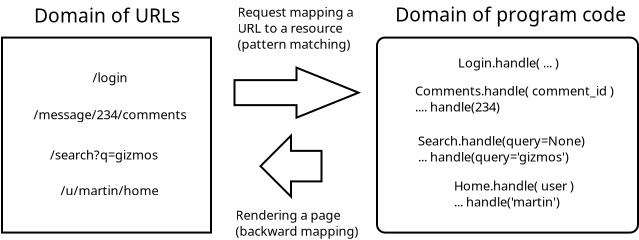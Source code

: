 <?xml version="1.0" encoding="UTF-8"?>
<dia:diagram xmlns:dia="http://www.lysator.liu.se/~alla/dia/">
  <dia:layer name="Background" visible="true">
    <dia:group>
      <dia:group>
        <dia:object type="Flowchart - Box" version="0" id="O0">
          <dia:attribute name="obj_pos">
            <dia:point val="29.2,10.5"/>
          </dia:attribute>
          <dia:attribute name="obj_bb">
            <dia:rectangle val="29.15,10.45;42.3,20.3"/>
          </dia:attribute>
          <dia:attribute name="elem_corner">
            <dia:point val="29.2,10.5"/>
          </dia:attribute>
          <dia:attribute name="elem_width">
            <dia:real val="13.05"/>
          </dia:attribute>
          <dia:attribute name="elem_height">
            <dia:real val="9.75"/>
          </dia:attribute>
          <dia:attribute name="show_background">
            <dia:boolean val="true"/>
          </dia:attribute>
          <dia:attribute name="corner_radius">
            <dia:real val="0.4"/>
          </dia:attribute>
          <dia:attribute name="padding">
            <dia:real val="0.5"/>
          </dia:attribute>
          <dia:attribute name="text">
            <dia:composite type="text">
              <dia:attribute name="string">
                <dia:string>##</dia:string>
              </dia:attribute>
              <dia:attribute name="font">
                <dia:font family="sans" style="0" name="Helvetica"/>
              </dia:attribute>
              <dia:attribute name="height">
                <dia:real val="0.8"/>
              </dia:attribute>
              <dia:attribute name="pos">
                <dia:point val="35.725,15.525"/>
              </dia:attribute>
              <dia:attribute name="color">
                <dia:color val="#000000"/>
              </dia:attribute>
              <dia:attribute name="alignment">
                <dia:enum val="1"/>
              </dia:attribute>
            </dia:composite>
          </dia:attribute>
        </dia:object>
        <dia:object type="Standard - Text" version="0" id="O1">
          <dia:attribute name="obj_pos">
            <dia:point val="33.25,12"/>
          </dia:attribute>
          <dia:attribute name="obj_bb">
            <dia:rectangle val="33.25,11.45;38.3,13.2"/>
          </dia:attribute>
          <dia:attribute name="text">
            <dia:composite type="text">
              <dia:attribute name="string">
                <dia:string>#Login.handle( ... )
#</dia:string>
              </dia:attribute>
              <dia:attribute name="font">
                <dia:font family="sans" style="0" name="Helvetica"/>
              </dia:attribute>
              <dia:attribute name="height">
                <dia:real val="0.8"/>
              </dia:attribute>
              <dia:attribute name="pos">
                <dia:point val="33.25,12"/>
              </dia:attribute>
              <dia:attribute name="color">
                <dia:color val="#000000"/>
              </dia:attribute>
              <dia:attribute name="alignment">
                <dia:enum val="0"/>
              </dia:attribute>
            </dia:composite>
          </dia:attribute>
        </dia:object>
        <dia:object type="Standard - Text" version="0" id="O2">
          <dia:attribute name="obj_pos">
            <dia:point val="31.1,13.4"/>
          </dia:attribute>
          <dia:attribute name="obj_bb">
            <dia:rectangle val="31.1,12.85;41,14.6"/>
          </dia:attribute>
          <dia:attribute name="text">
            <dia:composite type="text">
              <dia:attribute name="string">
                <dia:string>#Comments.handle( comment_id )
.... handle(234)#</dia:string>
              </dia:attribute>
              <dia:attribute name="font">
                <dia:font family="sans" style="0" name="Helvetica"/>
              </dia:attribute>
              <dia:attribute name="height">
                <dia:real val="0.8"/>
              </dia:attribute>
              <dia:attribute name="pos">
                <dia:point val="31.1,13.4"/>
              </dia:attribute>
              <dia:attribute name="color">
                <dia:color val="#000000"/>
              </dia:attribute>
              <dia:attribute name="alignment">
                <dia:enum val="0"/>
              </dia:attribute>
            </dia:composite>
          </dia:attribute>
        </dia:object>
        <dia:object type="Standard - Text" version="0" id="O3">
          <dia:attribute name="obj_pos">
            <dia:point val="31.25,15.9"/>
          </dia:attribute>
          <dia:attribute name="obj_bb">
            <dia:rectangle val="31.25,15.35;39.7,17.1"/>
          </dia:attribute>
          <dia:attribute name="text">
            <dia:composite type="text">
              <dia:attribute name="string">
                <dia:string>#Search.handle(query=None)
... handle(query='gizmos')#</dia:string>
              </dia:attribute>
              <dia:attribute name="font">
                <dia:font family="sans" style="0" name="Helvetica"/>
              </dia:attribute>
              <dia:attribute name="height">
                <dia:real val="0.8"/>
              </dia:attribute>
              <dia:attribute name="pos">
                <dia:point val="31.25,15.9"/>
              </dia:attribute>
              <dia:attribute name="color">
                <dia:color val="#000000"/>
              </dia:attribute>
              <dia:attribute name="alignment">
                <dia:enum val="0"/>
              </dia:attribute>
            </dia:composite>
          </dia:attribute>
        </dia:object>
        <dia:object type="Standard - Text" version="0" id="O4">
          <dia:attribute name="obj_pos">
            <dia:point val="33.05,18.15"/>
          </dia:attribute>
          <dia:attribute name="obj_bb">
            <dia:rectangle val="33.05,17.6;39.15,19.35"/>
          </dia:attribute>
          <dia:attribute name="text">
            <dia:composite type="text">
              <dia:attribute name="string">
                <dia:string>#Home.handle( user )
... handle('martin')#</dia:string>
              </dia:attribute>
              <dia:attribute name="font">
                <dia:font family="sans" style="0" name="Helvetica"/>
              </dia:attribute>
              <dia:attribute name="height">
                <dia:real val="0.8"/>
              </dia:attribute>
              <dia:attribute name="pos">
                <dia:point val="33.05,18.15"/>
              </dia:attribute>
              <dia:attribute name="color">
                <dia:color val="#000000"/>
              </dia:attribute>
              <dia:attribute name="alignment">
                <dia:enum val="0"/>
              </dia:attribute>
            </dia:composite>
          </dia:attribute>
        </dia:object>
      </dia:group>
      <dia:object type="Standard - Text" version="0" id="O5">
        <dia:attribute name="obj_pos">
          <dia:point val="30.113,9.699"/>
        </dia:attribute>
        <dia:attribute name="obj_bb">
          <dia:rectangle val="30.113,8.849;41.364,10.299"/>
        </dia:attribute>
        <dia:attribute name="text">
          <dia:composite type="text">
            <dia:attribute name="string">
              <dia:string>#Domain of program code#</dia:string>
            </dia:attribute>
            <dia:attribute name="font">
              <dia:font family="sans" style="0" name="Helvetica"/>
            </dia:attribute>
            <dia:attribute name="height">
              <dia:real val="1.2"/>
            </dia:attribute>
            <dia:attribute name="pos">
              <dia:point val="30.113,9.699"/>
            </dia:attribute>
            <dia:attribute name="color">
              <dia:color val="#000000"/>
            </dia:attribute>
            <dia:attribute name="alignment">
              <dia:enum val="0"/>
            </dia:attribute>
          </dia:composite>
        </dia:attribute>
      </dia:object>
    </dia:group>
    <dia:group>
      <dia:group>
        <dia:object type="Flowchart - Box" version="0" id="O6">
          <dia:attribute name="obj_pos">
            <dia:point val="10.45,10.5"/>
          </dia:attribute>
          <dia:attribute name="obj_bb">
            <dia:rectangle val="10.4,10.45;20.95,20.3"/>
          </dia:attribute>
          <dia:attribute name="elem_corner">
            <dia:point val="10.45,10.5"/>
          </dia:attribute>
          <dia:attribute name="elem_width">
            <dia:real val="10.45"/>
          </dia:attribute>
          <dia:attribute name="elem_height">
            <dia:real val="9.75"/>
          </dia:attribute>
          <dia:attribute name="show_background">
            <dia:boolean val="true"/>
          </dia:attribute>
          <dia:attribute name="padding">
            <dia:real val="0.5"/>
          </dia:attribute>
          <dia:attribute name="text">
            <dia:composite type="text">
              <dia:attribute name="string">
                <dia:string>##</dia:string>
              </dia:attribute>
              <dia:attribute name="font">
                <dia:font family="sans" style="0" name="Helvetica"/>
              </dia:attribute>
              <dia:attribute name="height">
                <dia:real val="0.8"/>
              </dia:attribute>
              <dia:attribute name="pos">
                <dia:point val="15.675,15.525"/>
              </dia:attribute>
              <dia:attribute name="color">
                <dia:color val="#000000"/>
              </dia:attribute>
              <dia:attribute name="alignment">
                <dia:enum val="1"/>
              </dia:attribute>
            </dia:composite>
          </dia:attribute>
        </dia:object>
        <dia:object type="Standard - Text" version="0" id="O7">
          <dia:attribute name="obj_pos">
            <dia:point val="12.85,16.6"/>
          </dia:attribute>
          <dia:attribute name="obj_bb">
            <dia:rectangle val="12.85,16.05;18.4,17"/>
          </dia:attribute>
          <dia:attribute name="text">
            <dia:composite type="text">
              <dia:attribute name="string">
                <dia:string>#/search?q=gizmos#</dia:string>
              </dia:attribute>
              <dia:attribute name="font">
                <dia:font family="sans" style="0" name="Helvetica"/>
              </dia:attribute>
              <dia:attribute name="height">
                <dia:real val="0.8"/>
              </dia:attribute>
              <dia:attribute name="pos">
                <dia:point val="12.85,16.6"/>
              </dia:attribute>
              <dia:attribute name="color">
                <dia:color val="#000000"/>
              </dia:attribute>
              <dia:attribute name="alignment">
                <dia:enum val="0"/>
              </dia:attribute>
            </dia:composite>
          </dia:attribute>
        </dia:object>
        <dia:object type="Standard - Text" version="0" id="O8">
          <dia:attribute name="obj_pos">
            <dia:point val="13.37,18.385"/>
          </dia:attribute>
          <dia:attribute name="obj_bb">
            <dia:rectangle val="13.37,17.835;17.87,18.785"/>
          </dia:attribute>
          <dia:attribute name="text">
            <dia:composite type="text">
              <dia:attribute name="string">
                <dia:string>#/u/martin/home#</dia:string>
              </dia:attribute>
              <dia:attribute name="font">
                <dia:font family="sans" style="0" name="Helvetica"/>
              </dia:attribute>
              <dia:attribute name="height">
                <dia:real val="0.8"/>
              </dia:attribute>
              <dia:attribute name="pos">
                <dia:point val="13.37,18.385"/>
              </dia:attribute>
              <dia:attribute name="color">
                <dia:color val="#000000"/>
              </dia:attribute>
              <dia:attribute name="alignment">
                <dia:enum val="0"/>
              </dia:attribute>
            </dia:composite>
          </dia:attribute>
        </dia:object>
        <dia:object type="Standard - Text" version="0" id="O9">
          <dia:attribute name="obj_pos">
            <dia:point val="14.97,12.735"/>
          </dia:attribute>
          <dia:attribute name="obj_bb">
            <dia:rectangle val="14.97,12.185;16.62,13.135"/>
          </dia:attribute>
          <dia:attribute name="text">
            <dia:composite type="text">
              <dia:attribute name="string">
                <dia:string>#/login#</dia:string>
              </dia:attribute>
              <dia:attribute name="font">
                <dia:font family="sans" style="0" name="Helvetica"/>
              </dia:attribute>
              <dia:attribute name="height">
                <dia:real val="0.8"/>
              </dia:attribute>
              <dia:attribute name="pos">
                <dia:point val="14.97,12.735"/>
              </dia:attribute>
              <dia:attribute name="color">
                <dia:color val="#000000"/>
              </dia:attribute>
              <dia:attribute name="alignment">
                <dia:enum val="0"/>
              </dia:attribute>
            </dia:composite>
          </dia:attribute>
        </dia:object>
        <dia:object type="Standard - Text" version="0" id="O10">
          <dia:attribute name="obj_pos">
            <dia:point val="12.02,14.585"/>
          </dia:attribute>
          <dia:attribute name="obj_bb">
            <dia:rectangle val="12.02,14.035;19.67,14.985"/>
          </dia:attribute>
          <dia:attribute name="text">
            <dia:composite type="text">
              <dia:attribute name="string">
                <dia:string>#/message/234/comments#</dia:string>
              </dia:attribute>
              <dia:attribute name="font">
                <dia:font family="sans" style="0" name="Helvetica"/>
              </dia:attribute>
              <dia:attribute name="height">
                <dia:real val="0.8"/>
              </dia:attribute>
              <dia:attribute name="pos">
                <dia:point val="12.02,14.585"/>
              </dia:attribute>
              <dia:attribute name="color">
                <dia:color val="#000000"/>
              </dia:attribute>
              <dia:attribute name="alignment">
                <dia:enum val="0"/>
              </dia:attribute>
            </dia:composite>
          </dia:attribute>
        </dia:object>
      </dia:group>
      <dia:object type="Standard - Text" version="0" id="O11">
        <dia:attribute name="obj_pos">
          <dia:point val="12.05,9.75"/>
        </dia:attribute>
        <dia:attribute name="obj_bb">
          <dia:rectangle val="12.05,8.9;19.15,10.35"/>
        </dia:attribute>
        <dia:attribute name="text">
          <dia:composite type="text">
            <dia:attribute name="string">
              <dia:string>#Domain of URLs#</dia:string>
            </dia:attribute>
            <dia:attribute name="font">
              <dia:font family="sans" style="0" name="Helvetica"/>
            </dia:attribute>
            <dia:attribute name="height">
              <dia:real val="1.2"/>
            </dia:attribute>
            <dia:attribute name="pos">
              <dia:point val="12.05,9.75"/>
            </dia:attribute>
            <dia:attribute name="color">
              <dia:color val="#000000"/>
            </dia:attribute>
            <dia:attribute name="alignment">
              <dia:enum val="0"/>
            </dia:attribute>
          </dia:composite>
        </dia:attribute>
      </dia:object>
    </dia:group>
    <dia:object type="Geometric - Right Arrow" version="0" id="O12">
      <dia:attribute name="obj_pos">
        <dia:point val="22.075,12.004"/>
      </dia:attribute>
      <dia:attribute name="obj_bb">
        <dia:rectangle val="22.025,11.93;28.409,14.578"/>
      </dia:attribute>
      <dia:attribute name="elem_corner">
        <dia:point val="22.075,12.004"/>
      </dia:attribute>
      <dia:attribute name="elem_width">
        <dia:real val="6.2"/>
      </dia:attribute>
      <dia:attribute name="elem_height">
        <dia:real val="2.5"/>
      </dia:attribute>
      <dia:attribute name="line_width">
        <dia:real val="0.1"/>
      </dia:attribute>
      <dia:attribute name="line_colour">
        <dia:color val="#000000"/>
      </dia:attribute>
      <dia:attribute name="fill_colour">
        <dia:color val="#ffffff"/>
      </dia:attribute>
      <dia:attribute name="show_background">
        <dia:boolean val="true"/>
      </dia:attribute>
      <dia:attribute name="line_style">
        <dia:enum val="0"/>
        <dia:real val="0.1"/>
      </dia:attribute>
      <dia:attribute name="flip_horizontal">
        <dia:boolean val="false"/>
      </dia:attribute>
      <dia:attribute name="flip_vertical">
        <dia:boolean val="false"/>
      </dia:attribute>
    </dia:object>
    <dia:object type="Geometric - Left Arrow" version="0" id="O13">
      <dia:attribute name="obj_pos">
        <dia:point val="23.375,15.404"/>
      </dia:attribute>
      <dia:attribute name="obj_bb">
        <dia:rectangle val="23.304,15.283;26.475,18.575"/>
      </dia:attribute>
      <dia:attribute name="elem_corner">
        <dia:point val="23.375,15.404"/>
      </dia:attribute>
      <dia:attribute name="elem_width">
        <dia:real val="3.05"/>
      </dia:attribute>
      <dia:attribute name="elem_height">
        <dia:real val="3.05"/>
      </dia:attribute>
      <dia:attribute name="line_width">
        <dia:real val="0.1"/>
      </dia:attribute>
      <dia:attribute name="line_colour">
        <dia:color val="#000000"/>
      </dia:attribute>
      <dia:attribute name="fill_colour">
        <dia:color val="#ffffff"/>
      </dia:attribute>
      <dia:attribute name="show_background">
        <dia:boolean val="true"/>
      </dia:attribute>
      <dia:attribute name="line_style">
        <dia:enum val="0"/>
        <dia:real val="0.1"/>
      </dia:attribute>
      <dia:attribute name="flip_horizontal">
        <dia:boolean val="false"/>
      </dia:attribute>
      <dia:attribute name="flip_vertical">
        <dia:boolean val="false"/>
      </dia:attribute>
    </dia:object>
    <dia:object type="Standard - Text" version="0" id="O14">
      <dia:attribute name="obj_pos">
        <dia:point val="22.225,9.454"/>
      </dia:attribute>
      <dia:attribute name="obj_bb">
        <dia:rectangle val="22.225,8.886;28.192,11.489"/>
      </dia:attribute>
      <dia:attribute name="text">
        <dia:composite type="text">
          <dia:attribute name="string">
            <dia:string>#Request mapping a 
URL to a resource
(pattern matching)#</dia:string>
          </dia:attribute>
          <dia:attribute name="font">
            <dia:font family="sans" style="0" name="Helvetica"/>
          </dia:attribute>
          <dia:attribute name="height">
            <dia:real val="0.8"/>
          </dia:attribute>
          <dia:attribute name="pos">
            <dia:point val="22.225,9.454"/>
          </dia:attribute>
          <dia:attribute name="color">
            <dia:color val="#000000"/>
          </dia:attribute>
          <dia:attribute name="alignment">
            <dia:enum val="0"/>
          </dia:attribute>
        </dia:composite>
      </dia:attribute>
    </dia:object>
    <dia:object type="Standard - Text" version="0" id="O15">
      <dia:attribute name="obj_pos">
        <dia:point val="22.125,19.604"/>
      </dia:attribute>
      <dia:attribute name="obj_bb">
        <dia:rectangle val="22.125,19.036;28.343,20.839"/>
      </dia:attribute>
      <dia:attribute name="text">
        <dia:composite type="text">
          <dia:attribute name="string">
            <dia:string>#Rendering a page
(backward mapping)#</dia:string>
          </dia:attribute>
          <dia:attribute name="font">
            <dia:font family="sans" style="0" name="Helvetica"/>
          </dia:attribute>
          <dia:attribute name="height">
            <dia:real val="0.8"/>
          </dia:attribute>
          <dia:attribute name="pos">
            <dia:point val="22.125,19.604"/>
          </dia:attribute>
          <dia:attribute name="color">
            <dia:color val="#000000"/>
          </dia:attribute>
          <dia:attribute name="alignment">
            <dia:enum val="0"/>
          </dia:attribute>
        </dia:composite>
      </dia:attribute>
    </dia:object>
  </dia:layer>
</dia:diagram>
